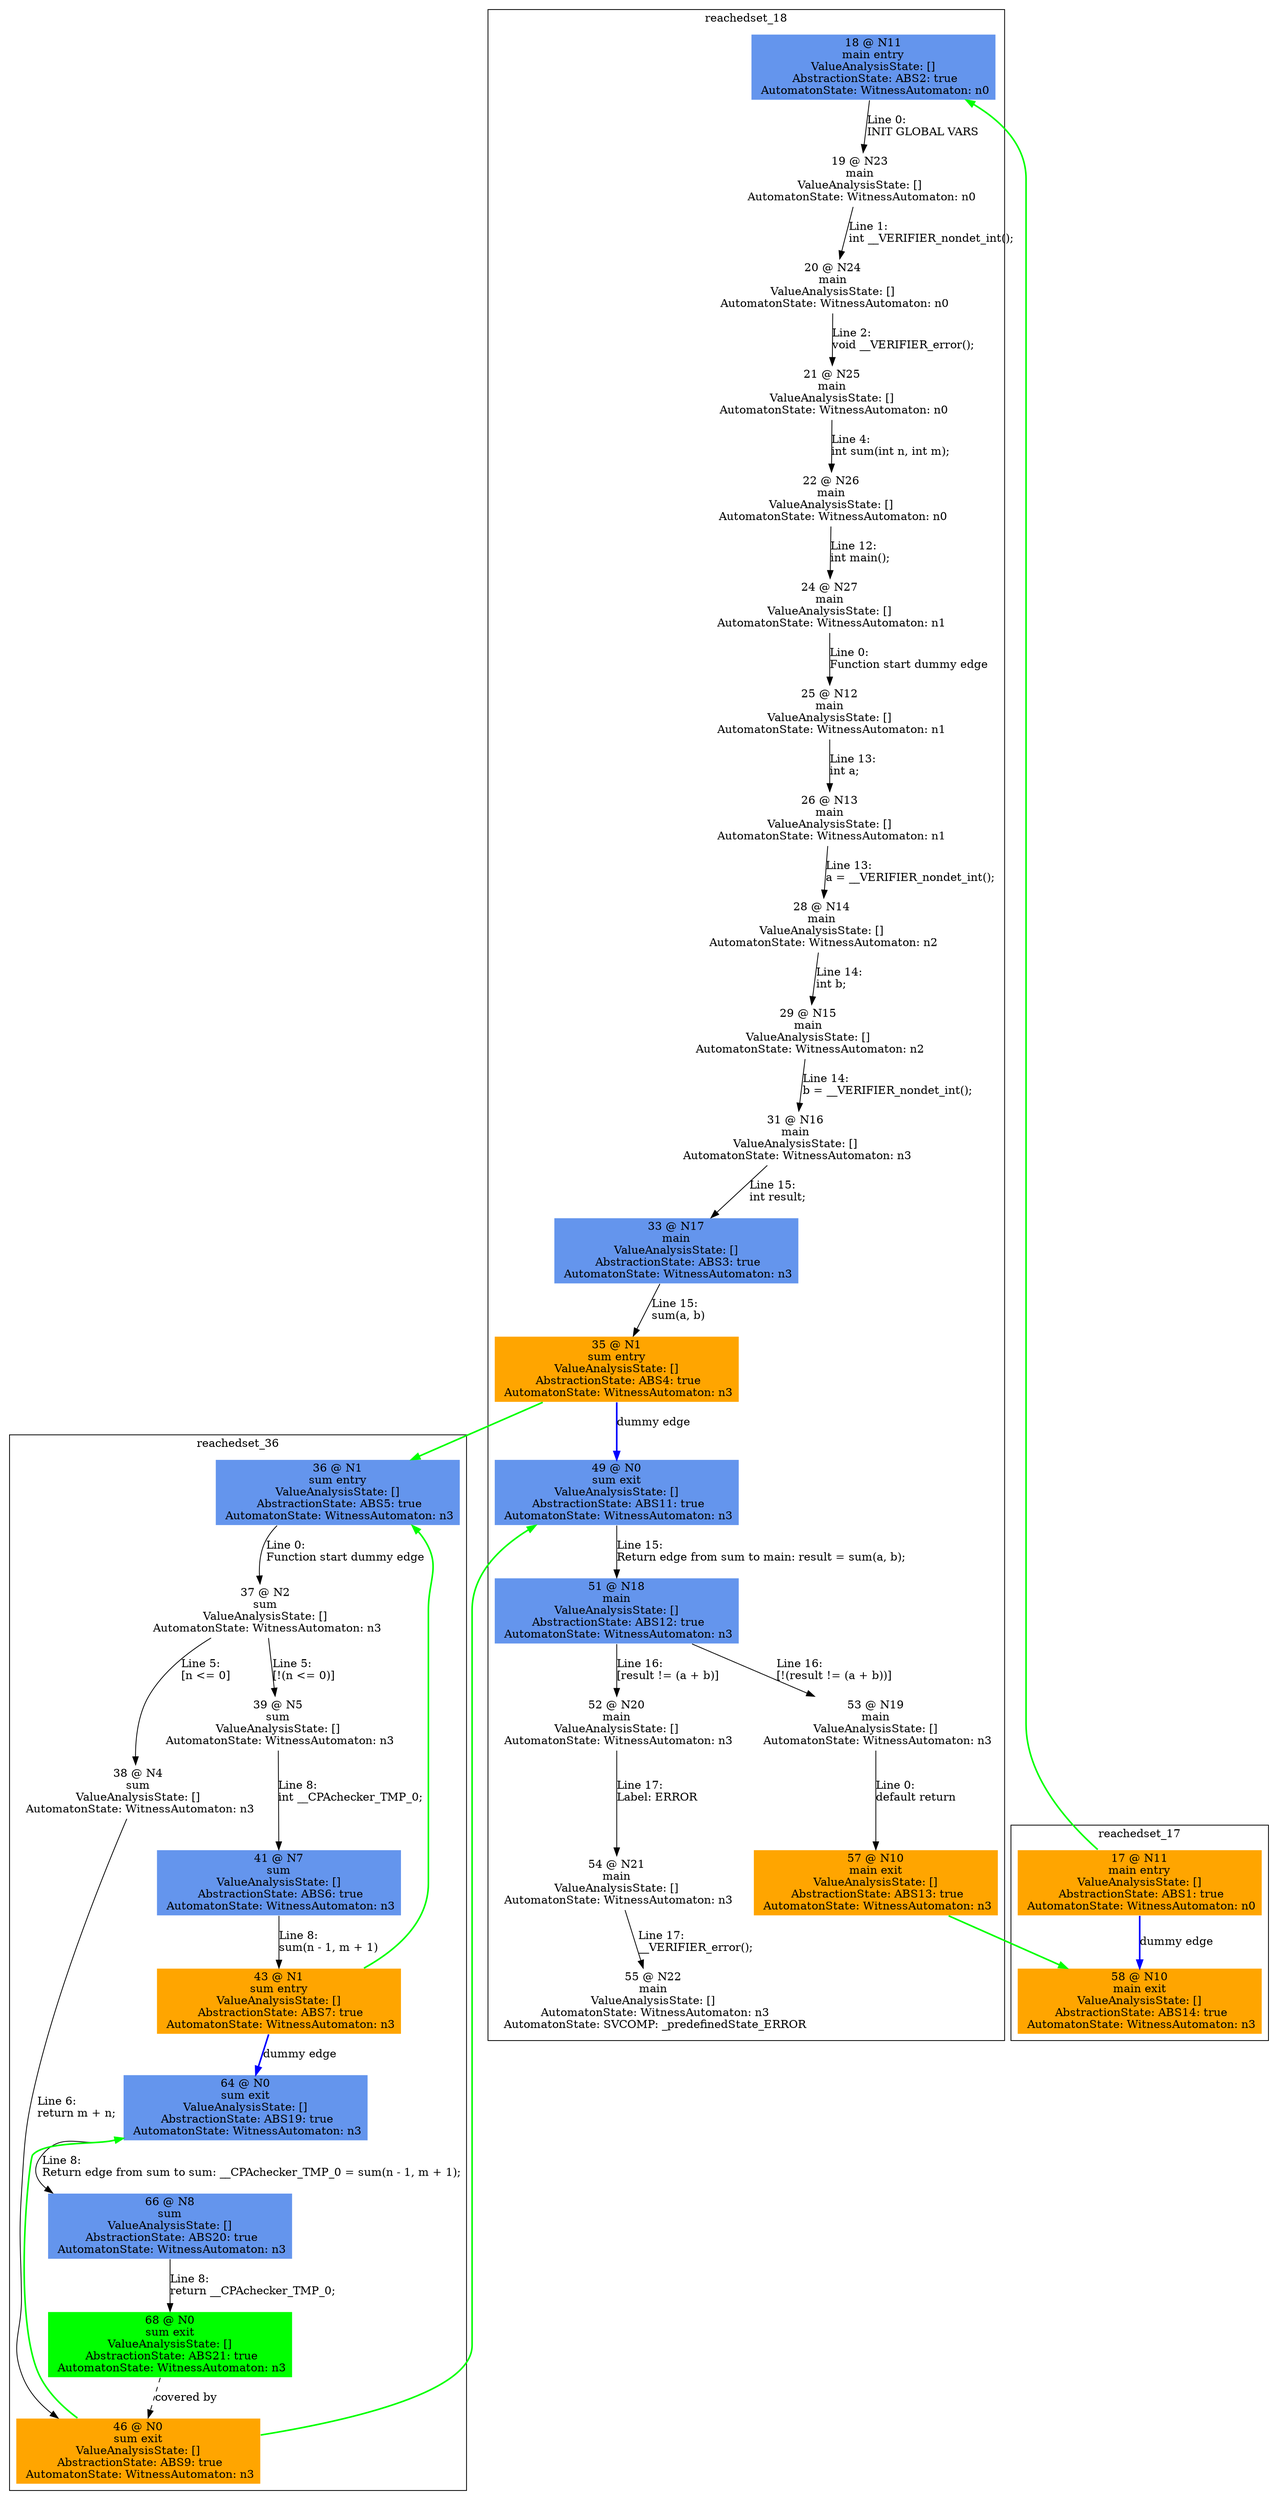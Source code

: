 digraph ARG {
node [style="filled" shape="box" color="white"]
subgraph cluster_18 {
label="reachedset_18"
18 [fillcolor="cornflowerblue" label="18 @ N11\nmain entry\nValueAnalysisState: []\n AbstractionState: ABS2: true\n AutomatonState: WitnessAutomaton: n0\n" id="18"]
19 [label="19 @ N23\nmain\nValueAnalysisState: []\n AutomatonState: WitnessAutomaton: n0\n" id="19"]
20 [label="20 @ N24\nmain\nValueAnalysisState: []\n AutomatonState: WitnessAutomaton: n0\n" id="20"]
21 [label="21 @ N25\nmain\nValueAnalysisState: []\n AutomatonState: WitnessAutomaton: n0\n" id="21"]
22 [label="22 @ N26\nmain\nValueAnalysisState: []\n AutomatonState: WitnessAutomaton: n0\n" id="22"]
24 [label="24 @ N27\nmain\nValueAnalysisState: []\n AutomatonState: WitnessAutomaton: n1\n" id="24"]
25 [label="25 @ N12\nmain\nValueAnalysisState: []\n AutomatonState: WitnessAutomaton: n1\n" id="25"]
26 [label="26 @ N13\nmain\nValueAnalysisState: []\n AutomatonState: WitnessAutomaton: n1\n" id="26"]
28 [label="28 @ N14\nmain\nValueAnalysisState: []\n AutomatonState: WitnessAutomaton: n2\n" id="28"]
29 [label="29 @ N15\nmain\nValueAnalysisState: []\n AutomatonState: WitnessAutomaton: n2\n" id="29"]
31 [label="31 @ N16\nmain\nValueAnalysisState: []\n AutomatonState: WitnessAutomaton: n3\n" id="31"]
33 [fillcolor="cornflowerblue" label="33 @ N17\nmain\nValueAnalysisState: []\n AbstractionState: ABS3: true\n AutomatonState: WitnessAutomaton: n3\n" id="33"]
35 [fillcolor="orange" label="35 @ N1\nsum entry\nValueAnalysisState: []\n AbstractionState: ABS4: true\n AutomatonState: WitnessAutomaton: n3\n" id="35"]
49 [fillcolor="cornflowerblue" label="49 @ N0\nsum exit\nValueAnalysisState: []\n AbstractionState: ABS11: true\n AutomatonState: WitnessAutomaton: n3\n" id="49"]
51 [fillcolor="cornflowerblue" label="51 @ N18\nmain\nValueAnalysisState: []\n AbstractionState: ABS12: true\n AutomatonState: WitnessAutomaton: n3\n" id="51"]
53 [label="53 @ N19\nmain\nValueAnalysisState: []\n AutomatonState: WitnessAutomaton: n3\n" id="53"]
57 [fillcolor="orange" label="57 @ N10\nmain exit\nValueAnalysisState: []\n AbstractionState: ABS13: true\n AutomatonState: WitnessAutomaton: n3\n" id="57"]
52 [label="52 @ N20\nmain\nValueAnalysisState: []\n AutomatonState: WitnessAutomaton: n3\n" id="52"]
54 [label="54 @ N21\nmain\nValueAnalysisState: []\n AutomatonState: WitnessAutomaton: n3\n" id="54"]
55 [label="55 @ N22\nmain\nValueAnalysisState: []\n AutomatonState: WitnessAutomaton: n3\n AutomatonState: SVCOMP: _predefinedState_ERROR\n" id="55"]
18 -> 19 [label="Line 0: \lINIT GLOBAL VARS\l" id="18 -> 19"]
19 -> 20 [label="Line 1: \lint __VERIFIER_nondet_int();\l" id="19 -> 20"]
20 -> 21 [label="Line 2: \lvoid __VERIFIER_error();\l" id="20 -> 21"]
21 -> 22 [label="Line 4: \lint sum(int n, int m);\l" id="21 -> 22"]
22 -> 24 [label="Line 12: \lint main();\l" id="22 -> 24"]
24 -> 25 [label="Line 0: \lFunction start dummy edge\l" id="24 -> 25"]
25 -> 26 [label="Line 13: \lint a;\l" id="25 -> 26"]
26 -> 28 [label="Line 13: \la = __VERIFIER_nondet_int();\l" id="26 -> 28"]
28 -> 29 [label="Line 14: \lint b;\l" id="28 -> 29"]
29 -> 31 [label="Line 14: \lb = __VERIFIER_nondet_int();\l" id="29 -> 31"]
31 -> 33 [label="Line 15: \lint result;\l" id="31 -> 33"]
33 -> 35 [label="Line 15: \lsum(a, b)\l" id="33 -> 35"]
35 -> 49 [style="bold" color="blue" label="dummy edge" id="35 -> 49"]
49 -> 51 [label="Line 15: \lReturn edge from sum to main: result = sum(a, b);\l" id="49 -> 51"]
51 -> 52 [label="Line 16: \l[result != (a + b)]\l" id="51 -> 52"]
51 -> 53 [label="Line 16: \l[!(result != (a + b))]\l" id="51 -> 53"]
53 -> 57 [label="Line 0: \ldefault return\l" id="53 -> 57"]
52 -> 54 [label="Line 17: \lLabel: ERROR\l" id="52 -> 54"]
54 -> 55 [label="Line 17: \l__VERIFIER_error();\l" id="54 -> 55"]
}
subgraph cluster_36 {
label="reachedset_36"
36 [fillcolor="cornflowerblue" label="36 @ N1\nsum entry\nValueAnalysisState: []\n AbstractionState: ABS5: true\n AutomatonState: WitnessAutomaton: n3\n" id="36"]
37 [label="37 @ N2\nsum\nValueAnalysisState: []\n AutomatonState: WitnessAutomaton: n3\n" id="37"]
39 [label="39 @ N5\nsum\nValueAnalysisState: []\n AutomatonState: WitnessAutomaton: n3\n" id="39"]
41 [fillcolor="cornflowerblue" label="41 @ N7\nsum\nValueAnalysisState: []\n AbstractionState: ABS6: true\n AutomatonState: WitnessAutomaton: n3\n" id="41"]
43 [fillcolor="orange" label="43 @ N1\nsum entry\nValueAnalysisState: []\n AbstractionState: ABS7: true\n AutomatonState: WitnessAutomaton: n3\n" id="43"]
64 [fillcolor="cornflowerblue" label="64 @ N0\nsum exit\nValueAnalysisState: []\n AbstractionState: ABS19: true\n AutomatonState: WitnessAutomaton: n3\n" id="64"]
66 [fillcolor="cornflowerblue" label="66 @ N8\nsum\nValueAnalysisState: []\n AbstractionState: ABS20: true\n AutomatonState: WitnessAutomaton: n3\n" id="66"]
68 [fillcolor="green" label="68 @ N0\nsum exit\nValueAnalysisState: []\n AbstractionState: ABS21: true\n AutomatonState: WitnessAutomaton: n3\n" id="68"]
38 [label="38 @ N4\nsum\nValueAnalysisState: []\n AutomatonState: WitnessAutomaton: n3\n" id="38"]
46 [fillcolor="orange" label="46 @ N0\nsum exit\nValueAnalysisState: []\n AbstractionState: ABS9: true\n AutomatonState: WitnessAutomaton: n3\n" id="46"]
36 -> 37 [label="Line 0: \lFunction start dummy edge\l" id="36 -> 37"]
37 -> 38 [label="Line 5: \l[n <= 0]\l" id="37 -> 38"]
37 -> 39 [label="Line 5: \l[!(n <= 0)]\l" id="37 -> 39"]
39 -> 41 [label="Line 8: \lint __CPAchecker_TMP_0;\l" id="39 -> 41"]
41 -> 43 [label="Line 8: \lsum(n - 1, m + 1)\l" id="41 -> 43"]
43 -> 64 [style="bold" color="blue" label="dummy edge" id="43 -> 64"]
64 -> 66 [label="Line 8: \lReturn edge from sum to sum: __CPAchecker_TMP_0 = sum(n - 1, m + 1);\l" id="64 -> 66"]
66 -> 68 [label="Line 8: \lreturn __CPAchecker_TMP_0;\l" id="66 -> 68"]
38 -> 46 [label="Line 6: \lreturn m + n;\l" id="38 -> 46"]
68 -> 46 [style="dashed" weight="0" label="covered by"]
}
subgraph cluster_17 {
label="reachedset_17"
17 [fillcolor="orange" label="17 @ N11\nmain entry\nValueAnalysisState: []\n AbstractionState: ABS1: true\n AutomatonState: WitnessAutomaton: n0\n" id="17"]
58 [fillcolor="orange" label="58 @ N10\nmain exit\nValueAnalysisState: []\n AbstractionState: ABS14: true\n AutomatonState: WitnessAutomaton: n3\n" id="58"]
17 -> 58 [style="bold" color="blue" label="dummy edge" id="17 -> 58"]
}
35 -> 36 [color=green style=bold]
57 -> 58 [color=green style=bold]
43 -> 36 [color=green style=bold]
17 -> 18 [color=green style=bold]
46 -> 49 [color=green style=bold]
46 -> 64 [color=green style=bold]
}
